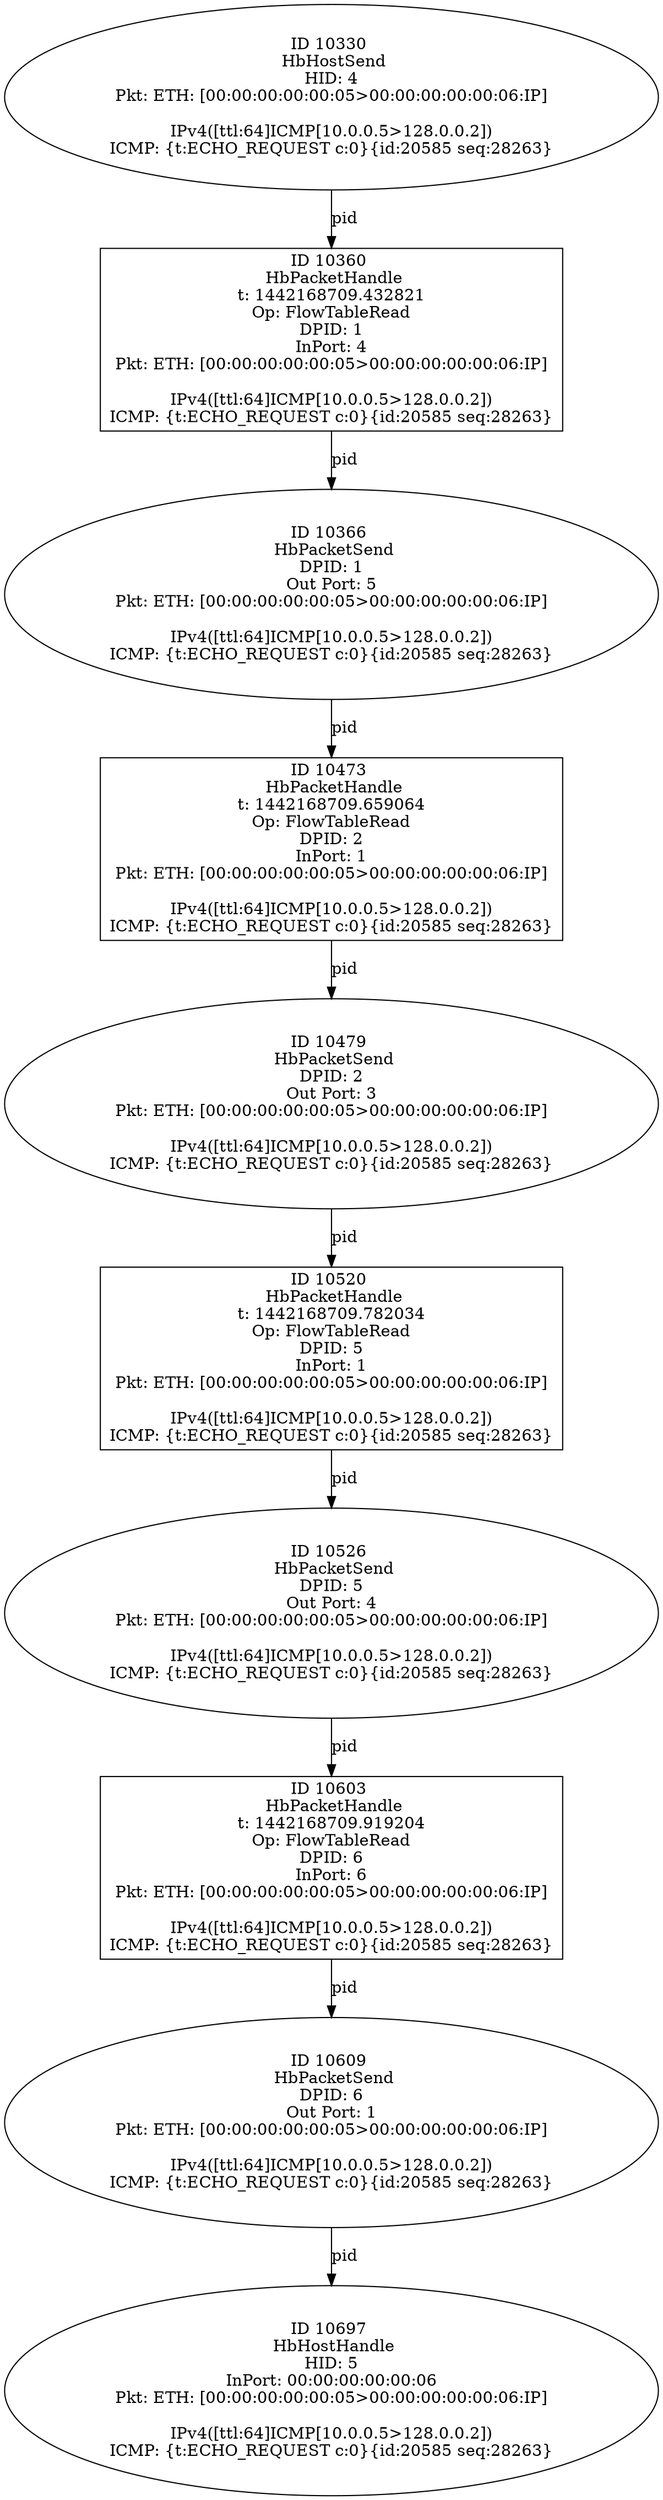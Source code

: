 strict digraph G {
10520 [shape=box, event=<hb_events.HbPacketHandle object at 0x10906d4d0>, label="ID 10520 
 HbPacketHandle
t: 1442168709.782034
Op: FlowTableRead
DPID: 5
InPort: 1
Pkt: ETH: [00:00:00:00:00:05>00:00:00:00:00:06:IP]

IPv4([ttl:64]ICMP[10.0.0.5>128.0.0.2])
ICMP: {t:ECHO_REQUEST c:0}{id:20585 seq:28263}"];
10697 [shape=oval, event=<hb_events.HbHostHandle object at 0x1091048d0>, label="ID 10697 
 HbHostHandle
HID: 5
InPort: 00:00:00:00:00:06
Pkt: ETH: [00:00:00:00:00:05>00:00:00:00:00:06:IP]

IPv4([ttl:64]ICMP[10.0.0.5>128.0.0.2])
ICMP: {t:ECHO_REQUEST c:0}{id:20585 seq:28263}"];
10603 [shape=box, event=<hb_events.HbPacketHandle object at 0x1090afb10>, label="ID 10603 
 HbPacketHandle
t: 1442168709.919204
Op: FlowTableRead
DPID: 6
InPort: 6
Pkt: ETH: [00:00:00:00:00:05>00:00:00:00:00:06:IP]

IPv4([ttl:64]ICMP[10.0.0.5>128.0.0.2])
ICMP: {t:ECHO_REQUEST c:0}{id:20585 seq:28263}"];
10473 [shape=box, event=<hb_events.HbPacketHandle object at 0x109042210>, label="ID 10473 
 HbPacketHandle
t: 1442168709.659064
Op: FlowTableRead
DPID: 2
InPort: 1
Pkt: ETH: [00:00:00:00:00:05>00:00:00:00:00:06:IP]

IPv4([ttl:64]ICMP[10.0.0.5>128.0.0.2])
ICMP: {t:ECHO_REQUEST c:0}{id:20585 seq:28263}"];
10366 [shape=oval, event=<hb_events.HbPacketSend object at 0x108fe73d0>, label="ID 10366 
 HbPacketSend
DPID: 1
Out Port: 5
Pkt: ETH: [00:00:00:00:00:05>00:00:00:00:00:06:IP]

IPv4([ttl:64]ICMP[10.0.0.5>128.0.0.2])
ICMP: {t:ECHO_REQUEST c:0}{id:20585 seq:28263}"];
10479 [shape=oval, event=<hb_events.HbPacketSend object at 0x1090444d0>, label="ID 10479 
 HbPacketSend
DPID: 2
Out Port: 3
Pkt: ETH: [00:00:00:00:00:05>00:00:00:00:00:06:IP]

IPv4([ttl:64]ICMP[10.0.0.5>128.0.0.2])
ICMP: {t:ECHO_REQUEST c:0}{id:20585 seq:28263}"];
10609 [shape=oval, event=<hb_events.HbPacketSend object at 0x1090bb3d0>, label="ID 10609 
 HbPacketSend
DPID: 6
Out Port: 1
Pkt: ETH: [00:00:00:00:00:05>00:00:00:00:00:06:IP]

IPv4([ttl:64]ICMP[10.0.0.5>128.0.0.2])
ICMP: {t:ECHO_REQUEST c:0}{id:20585 seq:28263}"];
10526 [shape=oval, event=<hb_events.HbPacketSend object at 0x10906db10>, label="ID 10526 
 HbPacketSend
DPID: 5
Out Port: 4
Pkt: ETH: [00:00:00:00:00:05>00:00:00:00:00:06:IP]

IPv4([ttl:64]ICMP[10.0.0.5>128.0.0.2])
ICMP: {t:ECHO_REQUEST c:0}{id:20585 seq:28263}"];
10360 [shape=box, event=<hb_events.HbPacketHandle object at 0x108fe75d0>, label="ID 10360 
 HbPacketHandle
t: 1442168709.432821
Op: FlowTableRead
DPID: 1
InPort: 4
Pkt: ETH: [00:00:00:00:00:05>00:00:00:00:00:06:IP]

IPv4([ttl:64]ICMP[10.0.0.5>128.0.0.2])
ICMP: {t:ECHO_REQUEST c:0}{id:20585 seq:28263}"];
10330 [shape=oval, event=<hb_events.HbHostSend object at 0x108fc3cd0>, label="ID 10330 
 HbHostSend
HID: 4
Pkt: ETH: [00:00:00:00:00:05>00:00:00:00:00:06:IP]

IPv4([ttl:64]ICMP[10.0.0.5>128.0.0.2])
ICMP: {t:ECHO_REQUEST c:0}{id:20585 seq:28263}"];
10609 -> 10697  [rel=pid, label=pid];
10603 -> 10609  [rel=pid, label=pid];
10479 -> 10520  [rel=pid, label=pid];
10526 -> 10603  [rel=pid, label=pid];
10473 -> 10479  [rel=pid, label=pid];
10520 -> 10526  [rel=pid, label=pid];
10360 -> 10366  [rel=pid, label=pid];
10330 -> 10360  [rel=pid, label=pid];
10366 -> 10473  [rel=pid, label=pid];
}
